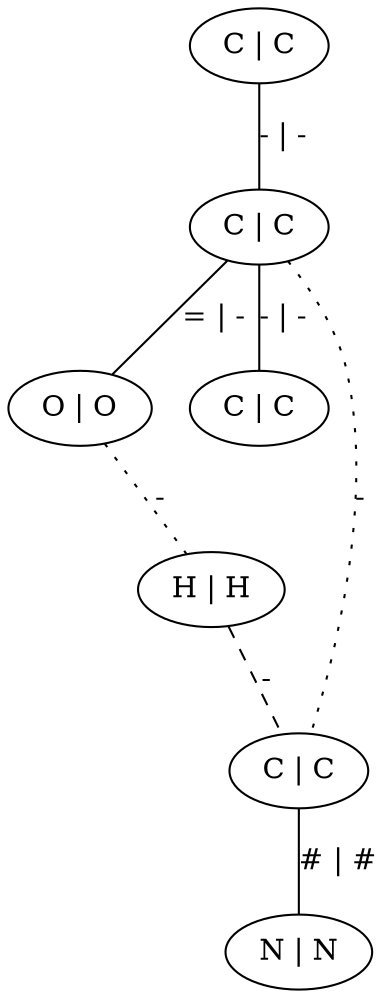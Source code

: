 graph G {
	0 [ label="C | C" ]
	1 [ label="C | C" ]
	2 [ label="O | O" ]
	3 [ label="C | C" ]
	4 [ label="H | H" ]
	5 [ label="C | C" ]
	6 [ label="N | N" ]
	0 -- 1 [ label="- | -" ]
	1 -- 2 [ label="= | -" ]
	1 -- 3 [ label="- | -" ]
	1 -- 5 [ style=dotted label="-" ]
	2 -- 4 [ style=dotted label="-" ]
	4 -- 5 [ style=dashed label="-" ]
	5 -- 6 [ label="# | #" ]
}
